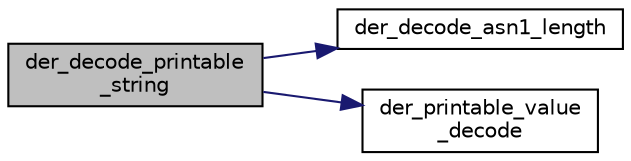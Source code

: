 digraph "der_decode_printable_string"
{
 // LATEX_PDF_SIZE
  edge [fontname="Helvetica",fontsize="10",labelfontname="Helvetica",labelfontsize="10"];
  node [fontname="Helvetica",fontsize="10",shape=record];
  rankdir="LR";
  Node0 [label="der_decode_printable\l_string",height=0.2,width=0.4,color="black", fillcolor="grey75", style="filled", fontcolor="black",tooltip="Store a printable STRING."];
  Node0 -> Node1 [color="midnightblue",fontsize="10",style="solid",fontname="Helvetica"];
  Node1 [label="der_decode_asn1_length",height=0.2,width=0.4,color="black", fillcolor="white", style="filled",URL="$tomcrypt__private_8h.html#af90423764098b8876368d0984d96053a",tooltip="Decode the ASN.1 Length field."];
  Node0 -> Node2 [color="midnightblue",fontsize="10",style="solid",fontname="Helvetica"];
  Node2 [label="der_printable_value\l_decode",height=0.2,width=0.4,color="black", fillcolor="white", style="filled",URL="$der__length__printable__string_8c.html#a40a13d8a1afe59dda039bc8fc1140ef2",tooltip=" "];
}
